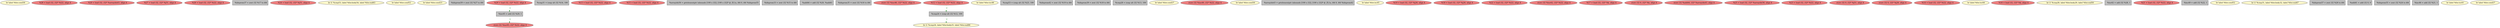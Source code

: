 
digraph G {


node888 [fillcolor=lemonchiffon,label="  br label %for.cond30",shape=ellipse,style=filled ]
node885 [fillcolor=lightcoral,label="  %28 = load i32, i32* %i22, align 4",shape=ellipse,style=filled ]
node884 [fillcolor=lightcoral,label="  %20 = load i32, i32* %arrayidx43, align 4",shape=ellipse,style=filled ]
node883 [fillcolor=lightcoral,label="  %27 = load i32, i32* %j51, align 4",shape=ellipse,style=filled ]
node879 [fillcolor=lightcoral,label="  %26 = load i32, i32* %i22, align 4",shape=ellipse,style=filled ]
node877 [fillcolor=grey,label="  %idxprom37 = zext i32 %17 to i64",shape=rectangle,style=filled ]
node875 [fillcolor=lightcoral,label="  %24 = load i32, i32* %j51, align 4",shape=ellipse,style=filled ]
node889 [fillcolor=lemonchiffon,label="  br i1 %cmp53, label %for.body54, label %for.end63",shape=ellipse,style=filled ]
node873 [fillcolor=lemonchiffon,label="  br label %for.cond52",shape=ellipse,style=filled ]
node871 [fillcolor=lemonchiffon,label="  br label %for.cond23",shape=ellipse,style=filled ]
node869 [fillcolor=grey,label="  %idxprom59 = zext i32 %27 to i64",shape=rectangle,style=filled ]
node868 [fillcolor=lightcoral,label="  store i32 %inc65, i32* %i22, align 4",shape=ellipse,style=filled ]
node867 [fillcolor=grey,label="  %cmp31 = icmp ult i32 %14, 100",shape=rectangle,style=filled ]
node866 [fillcolor=lightcoral,label="  %13 = load i32, i32* %i22, align 4",shape=ellipse,style=filled ]
node886 [fillcolor=lightcoral,label="  %29 = load i32, i32* %i22, align 4",shape=ellipse,style=filled ]
node840 [fillcolor=lightcoral,label="  %15 = load i32, i32* %i22, align 4",shape=ellipse,style=filled ]
node860 [fillcolor=grey,label="  %arrayidx56 = getelementptr inbounds [100 x i32], [100 x i32]* @_ZL1a, i64 0, i64 %idxprom55",shape=rectangle,style=filled ]
node839 [fillcolor=grey,label="  %idxprom33 = zext i32 %15 to i64",shape=rectangle,style=filled ]
node880 [fillcolor=grey,label="  %add44 = add i32 %20, %add41",shape=rectangle,style=filled ]
node872 [fillcolor=grey,label="  %idxprom35 = zext i32 %16 to i64",shape=rectangle,style=filled ]
node831 [fillcolor=lightcoral,label="  store i32 %inc46, i32* %i22, align 4",shape=ellipse,style=filled ]
node878 [fillcolor=lemonchiffon,label="  br i1 %cmp24, label %for.body25, label %for.end66",shape=ellipse,style=filled ]
node843 [fillcolor=lemonchiffon,label="  br label %for.inc48",shape=ellipse,style=filled ]
node844 [fillcolor=grey,label="  %cmp53 = icmp ult i32 %23, 100",shape=rectangle,style=filled ]
node835 [fillcolor=grey,label="  %idxprom42 = zext i32 %19 to i64",shape=rectangle,style=filled ]
node836 [fillcolor=grey,label="  %idxprom39 = zext i32 %18 to i64",shape=rectangle,style=filled ]
node855 [fillcolor=grey,label="  %cmp28 = icmp ult i32 %13, 100",shape=rectangle,style=filled ]
node874 [fillcolor=lemonchiffon,label="  br label %for.cond27",shape=ellipse,style=filled ]
node841 [fillcolor=lightcoral,label="  store i32 %inc49, i32* %i22, align 4",shape=ellipse,style=filled ]
node830 [fillcolor=lemonchiffon,label="  br label %for.cond30",shape=ellipse,style=filled ]
node834 [fillcolor=grey,label="  %arrayidx43 = getelementptr inbounds [100 x i32], [100 x i32]* @_ZL1a, i64 0, i64 %idxprom42",shape=rectangle,style=filled ]
node833 [fillcolor=lemonchiffon,label="  br label %for.inc45",shape=ellipse,style=filled ]
node852 [fillcolor=lightcoral,label="  %19 = load i32, i32* %j26, align 4",shape=ellipse,style=filled ]
node837 [fillcolor=lightcoral,label="  %18 = load i32, i32* %j26, align 4",shape=ellipse,style=filled ]
node842 [fillcolor=lightcoral,label="  %22 = load i32, i32* %i22, align 4",shape=ellipse,style=filled ]
node870 [fillcolor=lightcoral,label="  store i32 %inc62, i32* %i22, align 4",shape=ellipse,style=filled ]
node846 [fillcolor=lightcoral,label="  %17 = load i32, i32* %k, align 4",shape=ellipse,style=filled ]
node887 [fillcolor=lightcoral,label="  store i32 0, i32* %k, align 4",shape=ellipse,style=filled ]
node882 [fillcolor=lightcoral,label="  store i32 %add44, i32* %arrayidx43, align 4",shape=ellipse,style=filled ]
node847 [fillcolor=lightcoral,label="  %25 = load i32, i32* %arrayidx56, align 4",shape=ellipse,style=filled ]
node848 [fillcolor=lightcoral,label="  %23 = load i32, i32* %i22, align 4",shape=ellipse,style=filled ]
node849 [fillcolor=lightcoral,label="  store i32 0, i32* %j51, align 4",shape=ellipse,style=filled ]
node850 [fillcolor=grey,label="  %inc65 = add i32 %29, 1",shape=rectangle,style=filled ]
node861 [fillcolor=lightcoral,label="  store i32 0, i32* %j26, align 4",shape=ellipse,style=filled ]
node890 [fillcolor=lightcoral,label="  %14 = load i32, i32* %i22, align 4",shape=ellipse,style=filled ]
node862 [fillcolor=lemonchiffon,label="  br label %for.inc64",shape=ellipse,style=filled ]
node838 [fillcolor=lightcoral,label="  %16 = load i32, i32* %k, align 4",shape=ellipse,style=filled ]
node851 [fillcolor=lemonchiffon,label="  br i1 %cmp28, label %for.body29, label %for.end50",shape=ellipse,style=filled ]
node853 [fillcolor=grey,label="  %inc62 = add i32 %28, 1",shape=rectangle,style=filled ]
node854 [fillcolor=lightcoral,label="  %21 = load i32, i32* %i22, align 4",shape=ellipse,style=filled ]
node856 [fillcolor=grey,label="  %inc49 = add i32 %22, 1",shape=rectangle,style=filled ]
node857 [fillcolor=grey,label="  %cmp24 = icmp ult i32 %12, 100",shape=rectangle,style=filled ]
node845 [fillcolor=lemonchiffon,label="  br label %for.cond52",shape=ellipse,style=filled ]
node858 [fillcolor=lemonchiffon,label="  br i1 %cmp31, label %for.body32, label %for.end47",shape=ellipse,style=filled ]
node881 [fillcolor=grey,label="  %idxprom57 = zext i32 %26 to i64",shape=rectangle,style=filled ]
node859 [fillcolor=lightcoral,label="  %12 = load i32, i32* %i22, align 4",shape=ellipse,style=filled ]
node863 [fillcolor=grey,label="  %add41 = add i32 0, 0",shape=rectangle,style=filled ]
node876 [fillcolor=grey,label="  %idxprom55 = zext i32 %24 to i64",shape=rectangle,style=filled ]
node832 [fillcolor=grey,label="  %inc46 = add i32 %21, 1",shape=rectangle,style=filled ]
node864 [fillcolor=lemonchiffon,label="  br label %for.inc61",shape=ellipse,style=filled ]
node865 [fillcolor=lemonchiffon,label="  br label %for.cond27",shape=ellipse,style=filled ]

node857->node878 [style=dotted,color=forestgreen,label="T",fontcolor=forestgreen ]
node850->node868 [style=dotted,color=forestgreen,label="T",fontcolor=forestgreen ]
node886->node850 [style=dotted,color=forestgreen,label="T",fontcolor=forestgreen ]
node859->node857 [style=dotted,color=forestgreen,label="T",fontcolor=forestgreen ]


}
